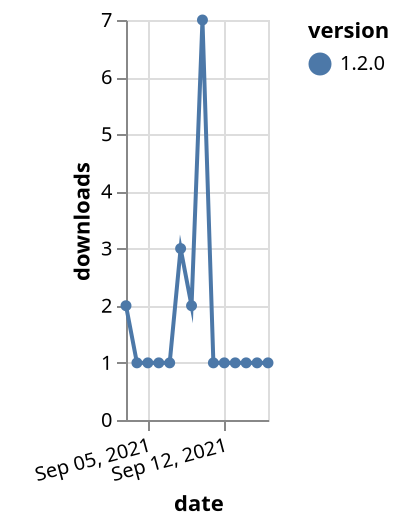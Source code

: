 {"$schema": "https://vega.github.io/schema/vega-lite/v5.json", "description": "A simple bar chart with embedded data.", "data": {"values": [{"date": "2021-09-03", "total": 545, "delta": 2, "version": "1.2.0"}, {"date": "2021-09-04", "total": 546, "delta": 1, "version": "1.2.0"}, {"date": "2021-09-05", "total": 547, "delta": 1, "version": "1.2.0"}, {"date": "2021-09-06", "total": 548, "delta": 1, "version": "1.2.0"}, {"date": "2021-09-07", "total": 549, "delta": 1, "version": "1.2.0"}, {"date": "2021-09-08", "total": 552, "delta": 3, "version": "1.2.0"}, {"date": "2021-09-09", "total": 554, "delta": 2, "version": "1.2.0"}, {"date": "2021-09-10", "total": 561, "delta": 7, "version": "1.2.0"}, {"date": "2021-09-11", "total": 562, "delta": 1, "version": "1.2.0"}, {"date": "2021-09-12", "total": 563, "delta": 1, "version": "1.2.0"}, {"date": "2021-09-13", "total": 564, "delta": 1, "version": "1.2.0"}, {"date": "2021-09-14", "total": 565, "delta": 1, "version": "1.2.0"}, {"date": "2021-09-15", "total": 566, "delta": 1, "version": "1.2.0"}, {"date": "2021-09-16", "total": 567, "delta": 1, "version": "1.2.0"}]}, "width": "container", "mark": {"type": "line", "point": {"filled": true}}, "encoding": {"x": {"field": "date", "type": "temporal", "timeUnit": "yearmonthdate", "title": "date", "axis": {"labelAngle": -15}}, "y": {"field": "delta", "type": "quantitative", "title": "downloads"}, "color": {"field": "version", "type": "nominal"}, "tooltip": {"field": "delta"}}}